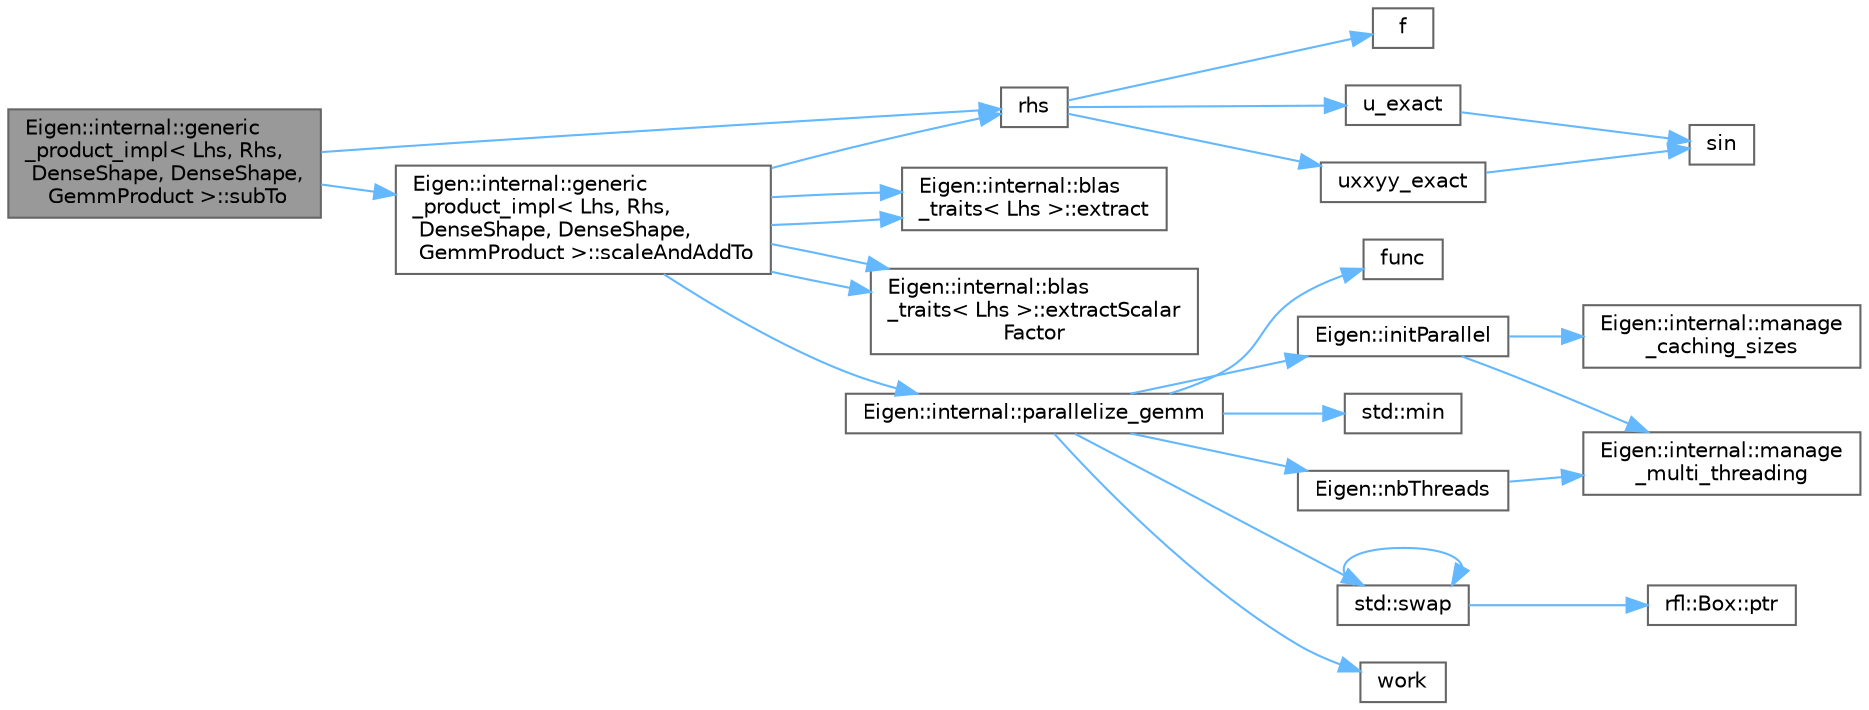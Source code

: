 digraph "Eigen::internal::generic_product_impl&lt; Lhs, Rhs, DenseShape, DenseShape, GemmProduct &gt;::subTo"
{
 // LATEX_PDF_SIZE
  bgcolor="transparent";
  edge [fontname=Helvetica,fontsize=10,labelfontname=Helvetica,labelfontsize=10];
  node [fontname=Helvetica,fontsize=10,shape=box,height=0.2,width=0.4];
  rankdir="LR";
  Node1 [id="Node000001",label="Eigen::internal::generic\l_product_impl\< Lhs, Rhs,\l DenseShape, DenseShape,\l GemmProduct \>::subTo",height=0.2,width=0.4,color="gray40", fillcolor="grey60", style="filled", fontcolor="black",tooltip=" "];
  Node1 -> Node2 [id="edge25_Node000001_Node000002",color="steelblue1",style="solid",tooltip=" "];
  Node2 [id="Node000002",label="rhs",height=0.2,width=0.4,color="grey40", fillcolor="white", style="filled",URL="$poisson_8cpp.html#a38c677f5cc4e47bc7505aef707c1bb83",tooltip=" "];
  Node2 -> Node3 [id="edge26_Node000002_Node000003",color="steelblue1",style="solid",tooltip=" "];
  Node3 [id="Node000003",label="f",height=0.2,width=0.4,color="grey40", fillcolor="white", style="filled",URL="$cxx11__tensor__map_8cpp.html#a7f507fea02198f6cb81c86640c7b1a4e",tooltip=" "];
  Node2 -> Node4 [id="edge27_Node000002_Node000004",color="steelblue1",style="solid",tooltip=" "];
  Node4 [id="Node000004",label="u_exact",height=0.2,width=0.4,color="grey40", fillcolor="white", style="filled",URL="$poisson_8cpp.html#a06fc16c4676f839f8de736a6791b6862",tooltip=" "];
  Node4 -> Node5 [id="edge28_Node000004_Node000005",color="steelblue1",style="solid",tooltip=" "];
  Node5 [id="Node000005",label="sin",height=0.2,width=0.4,color="grey40", fillcolor="white", style="filled",URL="$_array_cwise_unary_ops_8h.html#a9cfb0ea58bd813510a9e2db18a5e49f0",tooltip=" "];
  Node2 -> Node6 [id="edge29_Node000002_Node000006",color="steelblue1",style="solid",tooltip=" "];
  Node6 [id="Node000006",label="uxxyy_exact",height=0.2,width=0.4,color="grey40", fillcolor="white", style="filled",URL="$poisson_8cpp.html#a557a61cf12d143424a35123b14048a22",tooltip=" "];
  Node6 -> Node5 [id="edge30_Node000006_Node000005",color="steelblue1",style="solid",tooltip=" "];
  Node1 -> Node7 [id="edge31_Node000001_Node000007",color="steelblue1",style="solid",tooltip=" "];
  Node7 [id="Node000007",label="Eigen::internal::generic\l_product_impl\< Lhs, Rhs,\l DenseShape, DenseShape,\l GemmProduct \>::scaleAndAddTo",height=0.2,width=0.4,color="grey40", fillcolor="white", style="filled",URL="$struct_eigen_1_1internal_1_1generic__product__impl_3_01_lhs_00_01_rhs_00_01_dense_shape_00_01_def53e16cb724bbb32f6918835a9970bd5.html#afdc6730448aab0a09ace45e90ae31634",tooltip=" "];
  Node7 -> Node8 [id="edge32_Node000007_Node000008",color="steelblue1",style="solid",tooltip=" "];
  Node8 [id="Node000008",label="Eigen::internal::blas\l_traits\< Lhs \>::extract",height=0.2,width=0.4,color="grey40", fillcolor="white", style="filled",URL="$struct_eigen_1_1internal_1_1blas__traits.html#a05d6cd2ebeac5e92aee45db28b416023",tooltip=" "];
  Node7 -> Node8 [id="edge33_Node000007_Node000008",color="steelblue1",style="solid",tooltip=" "];
  Node7 -> Node9 [id="edge34_Node000007_Node000009",color="steelblue1",style="solid",tooltip=" "];
  Node9 [id="Node000009",label="Eigen::internal::blas\l_traits\< Lhs \>::extractScalar\lFactor",height=0.2,width=0.4,color="grey40", fillcolor="white", style="filled",URL="$struct_eigen_1_1internal_1_1blas__traits.html#a49bf936917523bf20c00633e30787352",tooltip=" "];
  Node7 -> Node9 [id="edge35_Node000007_Node000009",color="steelblue1",style="solid",tooltip=" "];
  Node7 -> Node10 [id="edge36_Node000007_Node000010",color="steelblue1",style="solid",tooltip=" "];
  Node10 [id="Node000010",label="Eigen::internal::parallelize_gemm",height=0.2,width=0.4,color="grey40", fillcolor="white", style="filled",URL="$namespace_eigen_1_1internal.html#a2a7e89a0df89d06dd95f0c3dda17cf3e",tooltip=" "];
  Node10 -> Node11 [id="edge37_Node000010_Node000011",color="steelblue1",style="solid",tooltip=" "];
  Node11 [id="Node000011",label="func",height=0.2,width=0.4,color="grey40", fillcolor="white", style="filled",URL="$benchmarks_2async__task_2async__task_8hpp.html#abce53bb5cc1ee70cdc013fd9b93547eb",tooltip=" "];
  Node10 -> Node12 [id="edge38_Node000010_Node000012",color="steelblue1",style="solid",tooltip=" "];
  Node12 [id="Node000012",label="Eigen::initParallel",height=0.2,width=0.4,color="grey40", fillcolor="white", style="filled",URL="$namespace_eigen.html#a820c0e0460934cc17eb6dacbad54a9f5",tooltip=" "];
  Node12 -> Node13 [id="edge39_Node000012_Node000013",color="steelblue1",style="solid",tooltip=" "];
  Node13 [id="Node000013",label="Eigen::internal::manage\l_caching_sizes",height=0.2,width=0.4,color="grey40", fillcolor="white", style="filled",URL="$namespace_eigen_1_1internal.html#aa32f9fb4cd20f86ef87d00db101e2f7c",tooltip=" "];
  Node12 -> Node14 [id="edge40_Node000012_Node000014",color="steelblue1",style="solid",tooltip=" "];
  Node14 [id="Node000014",label="Eigen::internal::manage\l_multi_threading",height=0.2,width=0.4,color="grey40", fillcolor="white", style="filled",URL="$namespace_eigen_1_1internal.html#a6e841e3c4f4914cf1e06704ec8537db3",tooltip=" "];
  Node10 -> Node15 [id="edge41_Node000010_Node000015",color="steelblue1",style="solid",tooltip=" "];
  Node15 [id="Node000015",label="std::min",height=0.2,width=0.4,color="grey40", fillcolor="white", style="filled",URL="$namespacestd.html#ac7b9885417769949d76890454b6d072e",tooltip=" "];
  Node10 -> Node16 [id="edge42_Node000010_Node000016",color="steelblue1",style="solid",tooltip=" "];
  Node16 [id="Node000016",label="Eigen::nbThreads",height=0.2,width=0.4,color="grey40", fillcolor="white", style="filled",URL="$namespace_eigen.html#a9aca97d83e21b91a04ec079360dfffeb",tooltip=" "];
  Node16 -> Node14 [id="edge43_Node000016_Node000014",color="steelblue1",style="solid",tooltip=" "];
  Node10 -> Node17 [id="edge44_Node000010_Node000017",color="steelblue1",style="solid",tooltip=" "];
  Node17 [id="Node000017",label="std::swap",height=0.2,width=0.4,color="grey40", fillcolor="white", style="filled",URL="$namespacestd.html#a3acbe51b6415e9284430194bf04944e1",tooltip=" "];
  Node17 -> Node18 [id="edge45_Node000017_Node000018",color="steelblue1",style="solid",tooltip=" "];
  Node18 [id="Node000018",label="rfl::Box::ptr",height=0.2,width=0.4,color="grey40", fillcolor="white", style="filled",URL="$classrfl_1_1_box.html#a2edf048a6e6bea174db329e6ce7cf3df",tooltip="Returns the underlying unique_ptr"];
  Node17 -> Node17 [id="edge46_Node000017_Node000017",color="steelblue1",style="solid",tooltip=" "];
  Node10 -> Node19 [id="edge47_Node000010_Node000019",color="steelblue1",style="solid",tooltip=" "];
  Node19 [id="Node000019",label="work",height=0.2,width=0.4,color="grey40", fillcolor="white", style="filled",URL="$graph__pipeline_2levelgraph_8hpp.html#aa24fdf691a71c708fccdc6e29a805b42",tooltip=" "];
  Node7 -> Node2 [id="edge48_Node000007_Node000002",color="steelblue1",style="solid",tooltip=" "];
}
